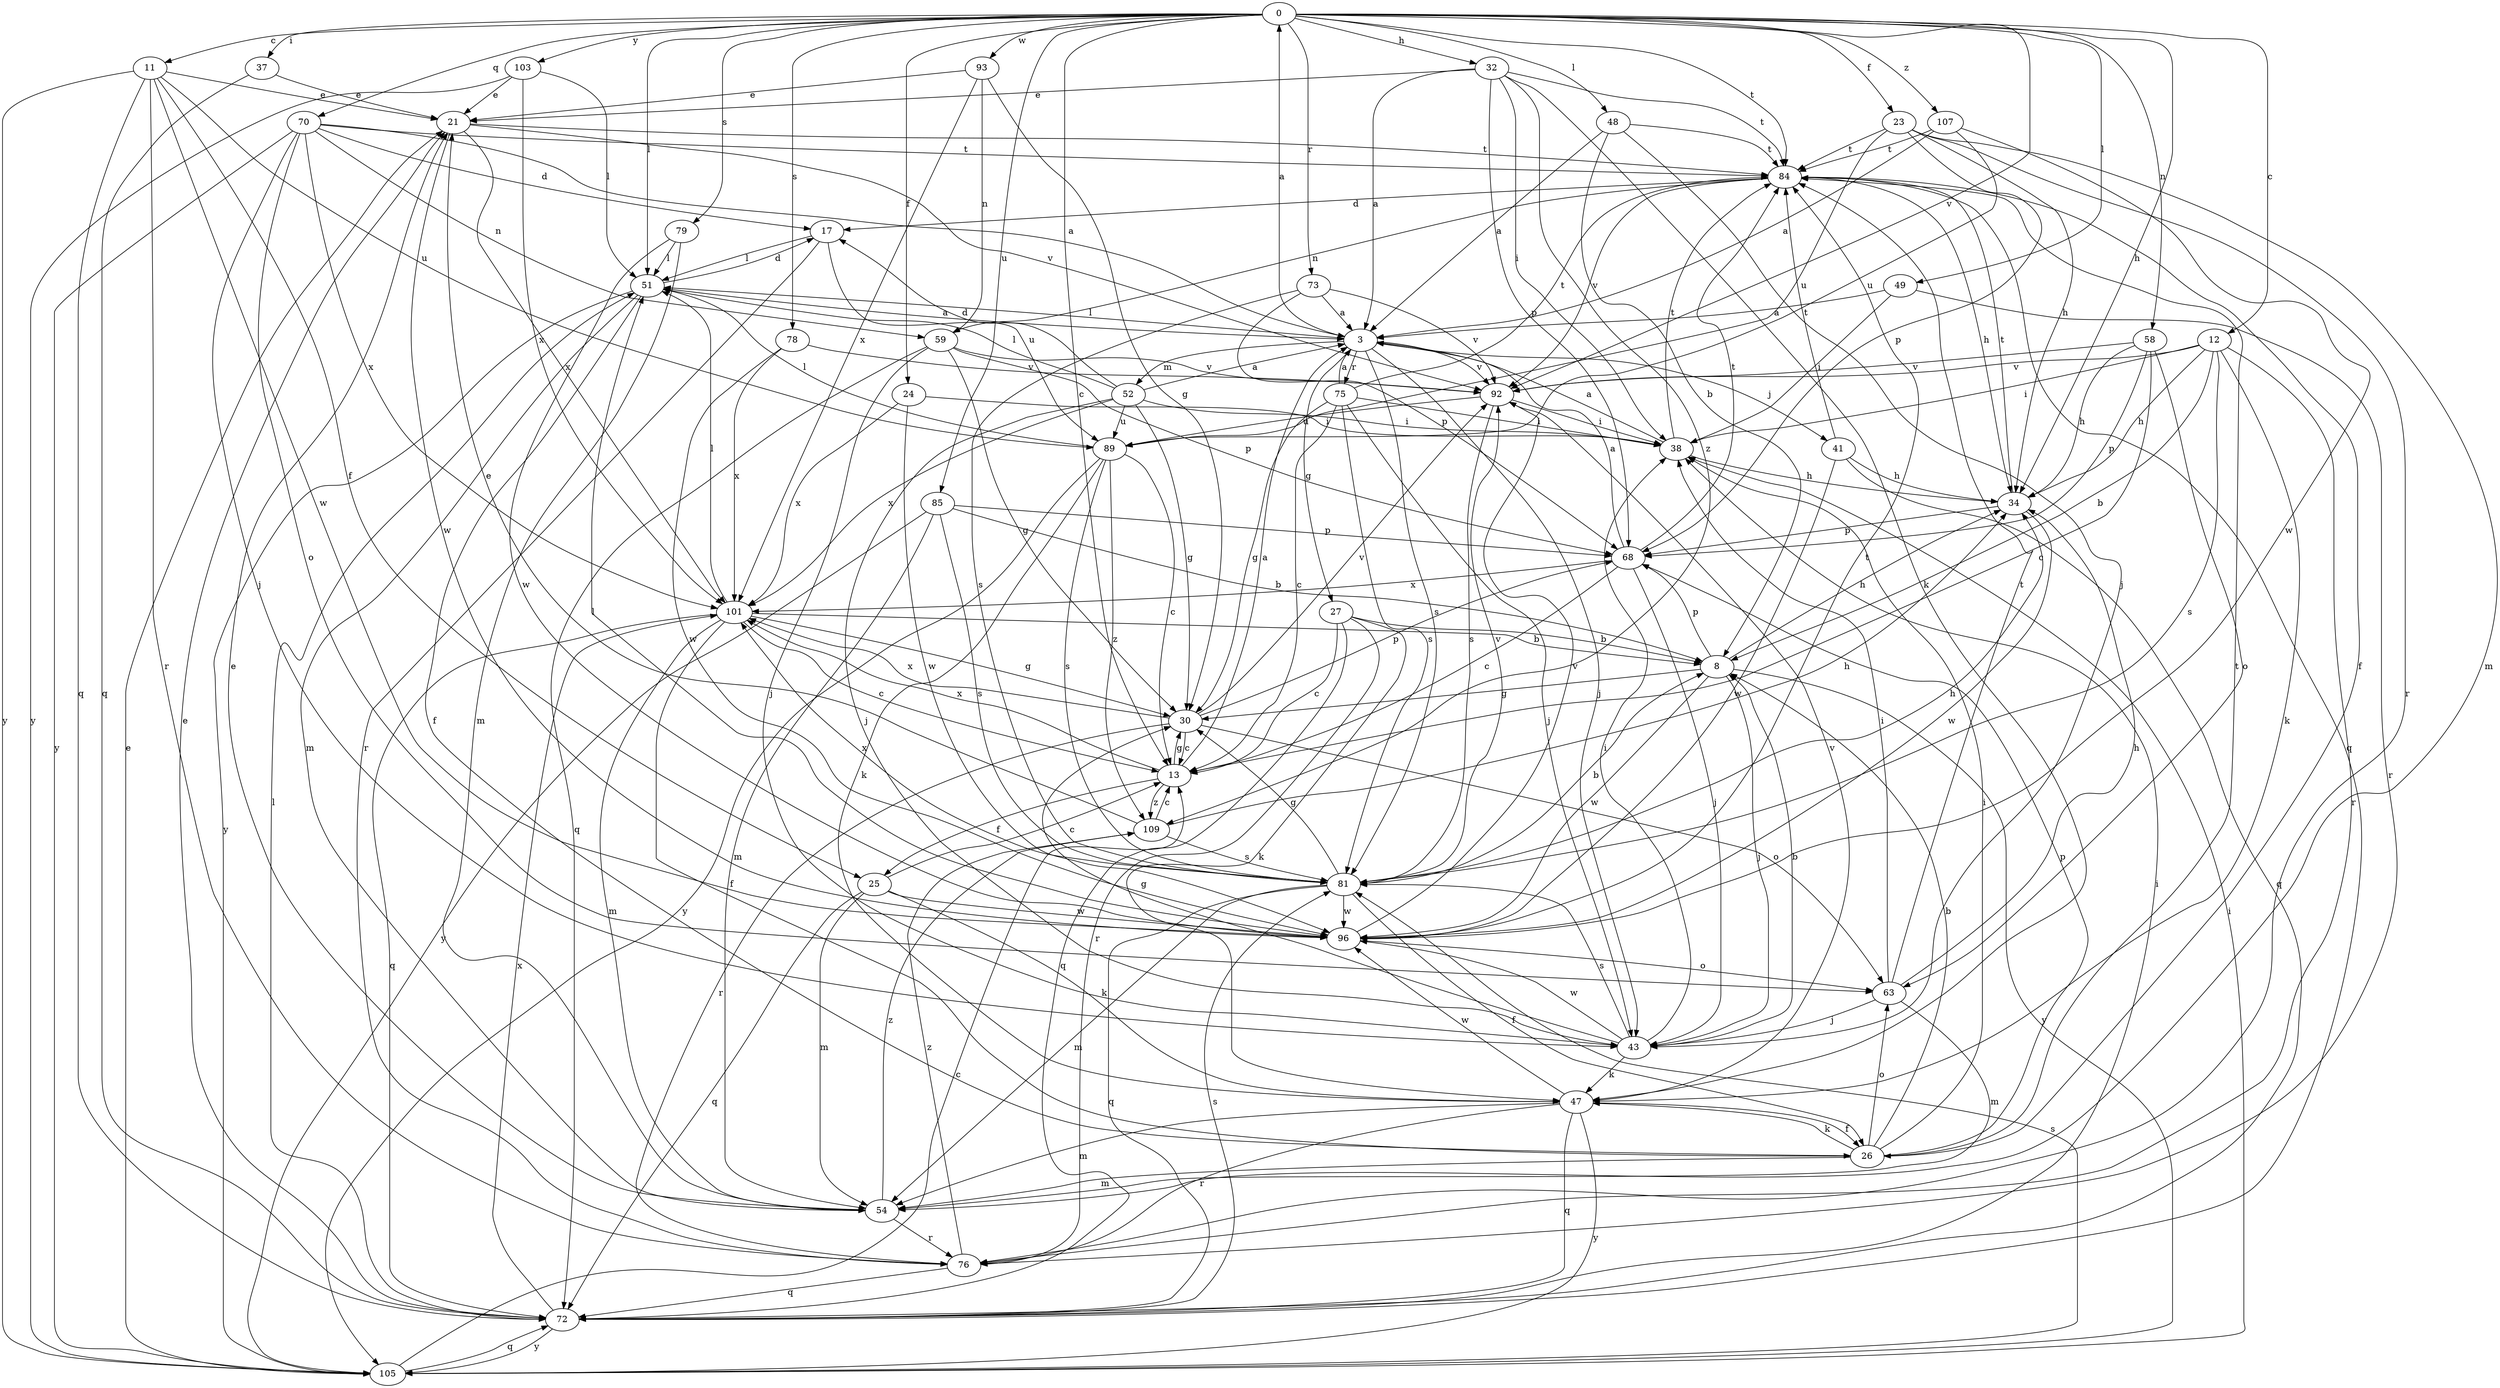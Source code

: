 strict digraph  {
0;
3;
8;
11;
12;
13;
17;
21;
23;
24;
25;
26;
27;
30;
32;
34;
37;
38;
41;
43;
47;
48;
49;
51;
52;
54;
58;
59;
63;
68;
70;
72;
73;
75;
76;
78;
79;
81;
84;
85;
89;
92;
93;
96;
101;
103;
105;
107;
109;
0 -> 11  [label=c];
0 -> 12  [label=c];
0 -> 13  [label=c];
0 -> 23  [label=f];
0 -> 24  [label=f];
0 -> 32  [label=h];
0 -> 34  [label=h];
0 -> 37  [label=i];
0 -> 48  [label=l];
0 -> 49  [label=l];
0 -> 51  [label=l];
0 -> 58  [label=n];
0 -> 70  [label=q];
0 -> 73  [label=r];
0 -> 78  [label=s];
0 -> 79  [label=s];
0 -> 84  [label=t];
0 -> 85  [label=u];
0 -> 92  [label=v];
0 -> 93  [label=w];
0 -> 103  [label=y];
0 -> 107  [label=z];
3 -> 0  [label=a];
3 -> 27  [label=g];
3 -> 41  [label=j];
3 -> 43  [label=j];
3 -> 51  [label=l];
3 -> 52  [label=m];
3 -> 75  [label=r];
3 -> 81  [label=s];
3 -> 92  [label=v];
8 -> 30  [label=g];
8 -> 34  [label=h];
8 -> 43  [label=j];
8 -> 68  [label=p];
8 -> 96  [label=w];
8 -> 105  [label=y];
11 -> 21  [label=e];
11 -> 25  [label=f];
11 -> 72  [label=q];
11 -> 76  [label=r];
11 -> 89  [label=u];
11 -> 96  [label=w];
11 -> 105  [label=y];
12 -> 8  [label=b];
12 -> 34  [label=h];
12 -> 38  [label=i];
12 -> 47  [label=k];
12 -> 76  [label=r];
12 -> 81  [label=s];
12 -> 92  [label=v];
13 -> 3  [label=a];
13 -> 25  [label=f];
13 -> 30  [label=g];
13 -> 101  [label=x];
13 -> 109  [label=z];
17 -> 51  [label=l];
17 -> 76  [label=r];
17 -> 89  [label=u];
21 -> 84  [label=t];
21 -> 92  [label=v];
21 -> 96  [label=w];
21 -> 101  [label=x];
23 -> 34  [label=h];
23 -> 54  [label=m];
23 -> 68  [label=p];
23 -> 76  [label=r];
23 -> 84  [label=t];
23 -> 89  [label=u];
24 -> 38  [label=i];
24 -> 96  [label=w];
24 -> 101  [label=x];
25 -> 13  [label=c];
25 -> 47  [label=k];
25 -> 54  [label=m];
25 -> 72  [label=q];
25 -> 96  [label=w];
26 -> 8  [label=b];
26 -> 38  [label=i];
26 -> 47  [label=k];
26 -> 54  [label=m];
26 -> 63  [label=o];
26 -> 68  [label=p];
26 -> 84  [label=t];
27 -> 8  [label=b];
27 -> 13  [label=c];
27 -> 47  [label=k];
27 -> 72  [label=q];
27 -> 76  [label=r];
30 -> 13  [label=c];
30 -> 63  [label=o];
30 -> 68  [label=p];
30 -> 76  [label=r];
30 -> 92  [label=v];
30 -> 101  [label=x];
32 -> 3  [label=a];
32 -> 21  [label=e];
32 -> 38  [label=i];
32 -> 47  [label=k];
32 -> 68  [label=p];
32 -> 84  [label=t];
32 -> 109  [label=z];
34 -> 68  [label=p];
34 -> 84  [label=t];
34 -> 96  [label=w];
37 -> 21  [label=e];
37 -> 72  [label=q];
38 -> 3  [label=a];
38 -> 34  [label=h];
38 -> 84  [label=t];
41 -> 34  [label=h];
41 -> 72  [label=q];
41 -> 84  [label=t];
41 -> 96  [label=w];
43 -> 8  [label=b];
43 -> 30  [label=g];
43 -> 38  [label=i];
43 -> 47  [label=k];
43 -> 81  [label=s];
43 -> 96  [label=w];
47 -> 26  [label=f];
47 -> 54  [label=m];
47 -> 72  [label=q];
47 -> 76  [label=r];
47 -> 92  [label=v];
47 -> 96  [label=w];
47 -> 105  [label=y];
48 -> 3  [label=a];
48 -> 8  [label=b];
48 -> 43  [label=j];
48 -> 84  [label=t];
49 -> 3  [label=a];
49 -> 38  [label=i];
49 -> 76  [label=r];
51 -> 3  [label=a];
51 -> 17  [label=d];
51 -> 26  [label=f];
51 -> 54  [label=m];
51 -> 105  [label=y];
52 -> 3  [label=a];
52 -> 17  [label=d];
52 -> 30  [label=g];
52 -> 38  [label=i];
52 -> 43  [label=j];
52 -> 51  [label=l];
52 -> 89  [label=u];
52 -> 101  [label=x];
54 -> 21  [label=e];
54 -> 76  [label=r];
54 -> 109  [label=z];
58 -> 13  [label=c];
58 -> 34  [label=h];
58 -> 63  [label=o];
58 -> 68  [label=p];
58 -> 92  [label=v];
59 -> 30  [label=g];
59 -> 43  [label=j];
59 -> 68  [label=p];
59 -> 72  [label=q];
59 -> 92  [label=v];
63 -> 34  [label=h];
63 -> 38  [label=i];
63 -> 43  [label=j];
63 -> 54  [label=m];
63 -> 84  [label=t];
68 -> 3  [label=a];
68 -> 13  [label=c];
68 -> 43  [label=j];
68 -> 84  [label=t];
68 -> 101  [label=x];
70 -> 3  [label=a];
70 -> 17  [label=d];
70 -> 43  [label=j];
70 -> 59  [label=n];
70 -> 63  [label=o];
70 -> 84  [label=t];
70 -> 101  [label=x];
70 -> 105  [label=y];
72 -> 21  [label=e];
72 -> 38  [label=i];
72 -> 51  [label=l];
72 -> 81  [label=s];
72 -> 101  [label=x];
72 -> 105  [label=y];
73 -> 3  [label=a];
73 -> 68  [label=p];
73 -> 81  [label=s];
73 -> 92  [label=v];
75 -> 3  [label=a];
75 -> 13  [label=c];
75 -> 30  [label=g];
75 -> 38  [label=i];
75 -> 43  [label=j];
75 -> 81  [label=s];
75 -> 84  [label=t];
76 -> 72  [label=q];
76 -> 109  [label=z];
78 -> 92  [label=v];
78 -> 96  [label=w];
78 -> 101  [label=x];
79 -> 51  [label=l];
79 -> 54  [label=m];
79 -> 96  [label=w];
81 -> 8  [label=b];
81 -> 26  [label=f];
81 -> 30  [label=g];
81 -> 34  [label=h];
81 -> 54  [label=m];
81 -> 72  [label=q];
81 -> 92  [label=v];
81 -> 96  [label=w];
81 -> 101  [label=x];
84 -> 17  [label=d];
84 -> 26  [label=f];
84 -> 34  [label=h];
84 -> 59  [label=n];
84 -> 72  [label=q];
84 -> 92  [label=v];
85 -> 8  [label=b];
85 -> 54  [label=m];
85 -> 68  [label=p];
85 -> 81  [label=s];
85 -> 105  [label=y];
89 -> 13  [label=c];
89 -> 47  [label=k];
89 -> 51  [label=l];
89 -> 81  [label=s];
89 -> 105  [label=y];
89 -> 109  [label=z];
92 -> 38  [label=i];
92 -> 81  [label=s];
92 -> 89  [label=u];
93 -> 21  [label=e];
93 -> 30  [label=g];
93 -> 59  [label=n];
93 -> 101  [label=x];
96 -> 51  [label=l];
96 -> 63  [label=o];
96 -> 84  [label=t];
96 -> 92  [label=v];
101 -> 8  [label=b];
101 -> 13  [label=c];
101 -> 26  [label=f];
101 -> 30  [label=g];
101 -> 51  [label=l];
101 -> 54  [label=m];
101 -> 72  [label=q];
103 -> 21  [label=e];
103 -> 51  [label=l];
103 -> 101  [label=x];
103 -> 105  [label=y];
105 -> 13  [label=c];
105 -> 21  [label=e];
105 -> 38  [label=i];
105 -> 72  [label=q];
105 -> 81  [label=s];
107 -> 3  [label=a];
107 -> 84  [label=t];
107 -> 89  [label=u];
107 -> 96  [label=w];
109 -> 13  [label=c];
109 -> 21  [label=e];
109 -> 34  [label=h];
109 -> 81  [label=s];
}
